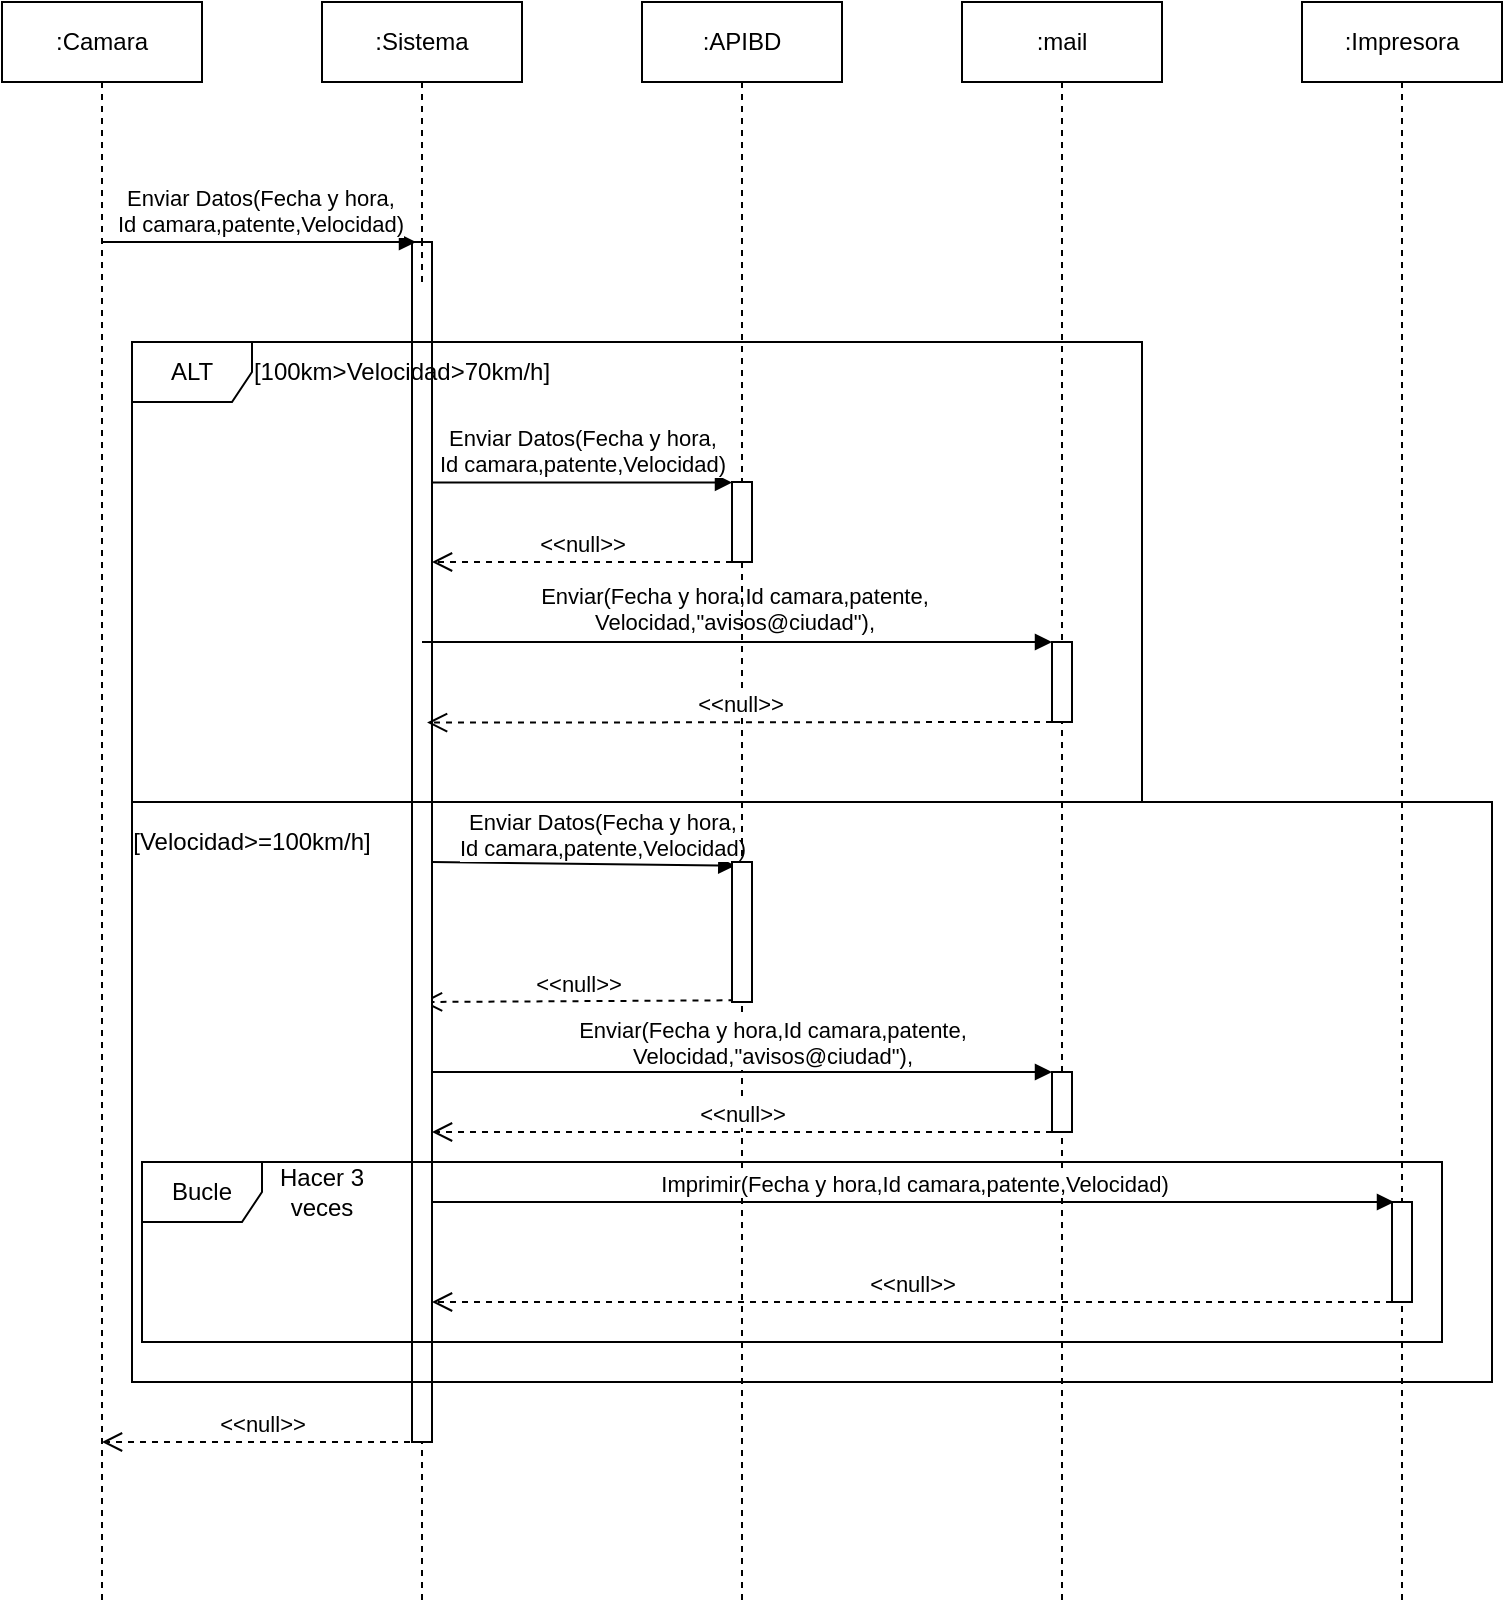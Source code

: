 <mxfile version="20.5.1" type="device"><diagram id="DhxCyIgcvSnGp0ChlUlM" name="Página-1"><mxGraphModel dx="867" dy="482" grid="1" gridSize="10" guides="1" tooltips="1" connect="1" arrows="1" fold="1" page="1" pageScale="1" pageWidth="827" pageHeight="1169" math="0" shadow="0"><root><mxCell id="0"/><mxCell id="1" parent="0"/><mxCell id="lXhGQuQDfE0vnQB5XV4F-2" value=":Sistema" style="shape=umlLifeline;perimeter=lifelinePerimeter;whiteSpace=wrap;html=1;container=1;collapsible=0;recursiveResize=0;outlineConnect=0;" parent="1" vertex="1"><mxGeometry x="310" y="40" width="100" height="800" as="geometry"/></mxCell><mxCell id="NP3t7J03h0VB5bMMIutp-10" value="Enviar Datos(Fecha y hora,&lt;br&gt;Id camara,patente,Velocidad)" style="html=1;verticalAlign=bottom;endArrow=block;rounded=0;entryX=0.165;entryY=0.026;entryDx=0;entryDy=0;entryPerimeter=0;" parent="lXhGQuQDfE0vnQB5XV4F-2" target="Zehf2TCZTE_mLQNqnTvL-61" edge="1"><mxGeometry x="0.121" y="-1" width="80" relative="1" as="geometry"><mxPoint x="55" y="430" as="sourcePoint"/><mxPoint x="135" y="430" as="targetPoint"/><mxPoint as="offset"/></mxGeometry></mxCell><mxCell id="NP3t7J03h0VB5bMMIutp-11" value="&amp;lt;&amp;lt;null&amp;gt;&amp;gt;" style="html=1;verticalAlign=bottom;endArrow=open;dashed=1;endSize=8;rounded=0;" parent="lXhGQuQDfE0vnQB5XV4F-2" edge="1"><mxGeometry relative="1" as="geometry"><mxPoint x="206.24" y="499.15" as="sourcePoint"/><mxPoint x="50" y="500" as="targetPoint"/></mxGeometry></mxCell><mxCell id="Zehf2TCZTE_mLQNqnTvL-79" value="Hacer 3 veces" style="text;html=1;strokeColor=none;fillColor=none;align=center;verticalAlign=middle;whiteSpace=wrap;rounded=0;" parent="lXhGQuQDfE0vnQB5XV4F-2" vertex="1"><mxGeometry x="-30" y="580" width="60" height="30" as="geometry"/></mxCell><mxCell id="NP3t7J03h0VB5bMMIutp-12" value="&amp;lt;&amp;lt;null&amp;gt;&amp;gt;" style="html=1;verticalAlign=bottom;endArrow=open;dashed=1;endSize=8;rounded=0;" parent="lXhGQuQDfE0vnQB5XV4F-2" target="lXhGQuQDfE0vnQB5XV4F-3" edge="1"><mxGeometry relative="1" as="geometry"><mxPoint x="50" y="720" as="sourcePoint"/><mxPoint x="-30" y="720" as="targetPoint"/></mxGeometry></mxCell><mxCell id="Zehf2TCZTE_mLQNqnTvL-4" value="" style="html=1;points=[];perimeter=orthogonalPerimeter;fillColor=default;" parent="1" vertex="1"><mxGeometry x="355" y="160" width="10" height="600" as="geometry"/></mxCell><mxCell id="Zehf2TCZTE_mLQNqnTvL-45" value="" style="rounded=0;whiteSpace=wrap;html=1;strokeColor=default;fillColor=none;" parent="1" vertex="1"><mxGeometry x="215" y="440" width="680" height="290" as="geometry"/></mxCell><mxCell id="Zehf2TCZTE_mLQNqnTvL-78" value="Bucle" style="shape=umlFrame;whiteSpace=wrap;html=1;strokeColor=default;fillColor=default;" parent="1" vertex="1"><mxGeometry x="220" y="620" width="650" height="90" as="geometry"/></mxCell><mxCell id="Zehf2TCZTE_mLQNqnTvL-38" value="Enviar(Fecha y hora,Id camara,patente,&lt;br&gt;Velocidad,&quot;avisos@ciudad&quot;)," style="html=1;verticalAlign=bottom;endArrow=block;rounded=0;entryX=0;entryY=0;entryDx=0;entryDy=0;entryPerimeter=0;" parent="1" target="Zehf2TCZTE_mLQNqnTvL-39" edge="1"><mxGeometry x="-0.016" y="1" width="80" relative="1" as="geometry"><mxPoint x="360" y="360" as="sourcePoint"/><mxPoint x="440" y="340" as="targetPoint"/><mxPoint x="1" as="offset"/></mxGeometry></mxCell><mxCell id="NP3t7J03h0VB5bMMIutp-8" value="ALT" style="shape=umlFrame;whiteSpace=wrap;html=1;fillColor=default;" parent="1" vertex="1"><mxGeometry x="215" y="210" width="505" height="230" as="geometry"/></mxCell><mxCell id="lXhGQuQDfE0vnQB5XV4F-3" value=":Camara" style="shape=umlLifeline;perimeter=lifelinePerimeter;whiteSpace=wrap;html=1;container=1;collapsible=0;recursiveResize=0;outlineConnect=0;" parent="1" vertex="1"><mxGeometry x="150" y="40" width="100" height="800" as="geometry"/></mxCell><mxCell id="lXhGQuQDfE0vnQB5XV4F-4" value=":APIBD" style="shape=umlLifeline;perimeter=lifelinePerimeter;whiteSpace=wrap;html=1;container=1;collapsible=0;recursiveResize=0;outlineConnect=0;" parent="1" vertex="1"><mxGeometry x="470" y="40" width="100" height="800" as="geometry"/></mxCell><mxCell id="Zehf2TCZTE_mLQNqnTvL-61" value="" style="html=1;points=[];perimeter=orthogonalPerimeter;strokeColor=default;fillColor=default;" parent="lXhGQuQDfE0vnQB5XV4F-4" vertex="1"><mxGeometry x="45" y="430" width="10" height="70" as="geometry"/></mxCell><mxCell id="Zehf2TCZTE_mLQNqnTvL-12" value="" style="html=1;verticalAlign=bottom;endArrow=none;dashed=1;endSize=8;rounded=0;" parent="1" target="Zehf2TCZTE_mLQNqnTvL-4" edge="1"><mxGeometry relative="1" as="geometry"><mxPoint x="360" y="180" as="sourcePoint"/><mxPoint x="210" y="180" as="targetPoint"/></mxGeometry></mxCell><mxCell id="Zehf2TCZTE_mLQNqnTvL-22" value="[100km&amp;gt;Velocidad&amp;gt;70km/h]" style="text;html=1;strokeColor=none;fillColor=none;align=center;verticalAlign=middle;whiteSpace=wrap;rounded=0;" parent="1" vertex="1"><mxGeometry x="320" y="210" width="60" height="30" as="geometry"/></mxCell><mxCell id="Zehf2TCZTE_mLQNqnTvL-23" value=":mail" style="shape=umlLifeline;perimeter=lifelinePerimeter;whiteSpace=wrap;html=1;container=1;collapsible=0;recursiveResize=0;outlineConnect=0;" parent="1" vertex="1"><mxGeometry x="630" y="40" width="100" height="800" as="geometry"/></mxCell><mxCell id="Zehf2TCZTE_mLQNqnTvL-39" value="" style="html=1;points=[];perimeter=orthogonalPerimeter;" parent="Zehf2TCZTE_mLQNqnTvL-23" vertex="1"><mxGeometry x="45" y="320" width="10" height="40" as="geometry"/></mxCell><mxCell id="Zehf2TCZTE_mLQNqnTvL-63" value="" style="html=1;points=[];perimeter=orthogonalPerimeter;strokeColor=default;fillColor=default;" parent="Zehf2TCZTE_mLQNqnTvL-23" vertex="1"><mxGeometry x="45" y="535" width="10" height="30" as="geometry"/></mxCell><mxCell id="Zehf2TCZTE_mLQNqnTvL-25" value="Enviar Datos(Fecha y hora,&lt;br&gt;Id camara,patente,Velocidad)" style="html=1;verticalAlign=bottom;endArrow=block;rounded=0;entryX=0;entryY=0.007;entryDx=0;entryDy=0;entryPerimeter=0;" parent="1" target="Zehf2TCZTE_mLQNqnTvL-32" edge="1"><mxGeometry width="80" relative="1" as="geometry"><mxPoint x="365" y="280.28" as="sourcePoint"/><mxPoint x="445" y="380" as="targetPoint"/></mxGeometry></mxCell><mxCell id="Zehf2TCZTE_mLQNqnTvL-32" value="" style="html=1;points=[];perimeter=orthogonalPerimeter;" parent="1" vertex="1"><mxGeometry x="515" y="280" width="10" height="40" as="geometry"/></mxCell><mxCell id="Zehf2TCZTE_mLQNqnTvL-46" value="[Velocidad&amp;gt;=100km/h]" style="text;html=1;strokeColor=none;fillColor=none;align=center;verticalAlign=middle;whiteSpace=wrap;rounded=0;" parent="1" vertex="1"><mxGeometry x="245" y="445" width="60" height="30" as="geometry"/></mxCell><mxCell id="Zehf2TCZTE_mLQNqnTvL-48" value="&amp;lt;&amp;lt;null&amp;gt;&amp;gt;" style="html=1;verticalAlign=bottom;endArrow=open;dashed=1;endSize=8;rounded=0;" parent="1" edge="1"><mxGeometry relative="1" as="geometry"><mxPoint x="515" y="320" as="sourcePoint"/><mxPoint x="365" y="320" as="targetPoint"/></mxGeometry></mxCell><mxCell id="Zehf2TCZTE_mLQNqnTvL-58" value=":Impresora" style="shape=umlLifeline;perimeter=lifelinePerimeter;whiteSpace=wrap;html=1;container=1;collapsible=0;recursiveResize=0;outlineConnect=0;" parent="1" vertex="1"><mxGeometry x="800" y="40" width="100" height="800" as="geometry"/></mxCell><mxCell id="Zehf2TCZTE_mLQNqnTvL-73" value="" style="html=1;points=[];perimeter=orthogonalPerimeter;strokeColor=default;fillColor=default;" parent="Zehf2TCZTE_mLQNqnTvL-58" vertex="1"><mxGeometry x="45" y="600" width="10" height="50" as="geometry"/></mxCell><mxCell id="Zehf2TCZTE_mLQNqnTvL-84" value="&amp;lt;&amp;lt;null&amp;gt;&amp;gt;" style="html=1;verticalAlign=bottom;endArrow=open;dashed=1;endSize=8;rounded=0;" parent="Zehf2TCZTE_mLQNqnTvL-58" edge="1"><mxGeometry relative="1" as="geometry"><mxPoint x="45" y="650" as="sourcePoint"/><mxPoint x="-435" y="650" as="targetPoint"/></mxGeometry></mxCell><mxCell id="Zehf2TCZTE_mLQNqnTvL-62" value="Enviar(Fecha y hora,Id camara,patente,&lt;br&gt;Velocidad,&quot;avisos@ciudad&quot;)," style="html=1;verticalAlign=bottom;endArrow=block;rounded=0;entryX=0;entryY=0;entryDx=0;entryDy=0;entryPerimeter=0;" parent="1" target="Zehf2TCZTE_mLQNqnTvL-63" edge="1"><mxGeometry x="0.097" y="-1" width="80" relative="1" as="geometry"><mxPoint x="365" y="575" as="sourcePoint"/><mxPoint x="670" y="790" as="targetPoint"/><mxPoint as="offset"/></mxGeometry></mxCell><mxCell id="Zehf2TCZTE_mLQNqnTvL-64" value="&amp;lt;&amp;lt;null&amp;gt;&amp;gt;" style="html=1;verticalAlign=bottom;endArrow=open;dashed=1;endSize=8;rounded=0;exitX=0;exitY=1;exitDx=0;exitDy=0;exitPerimeter=0;" parent="1" source="Zehf2TCZTE_mLQNqnTvL-63" edge="1"><mxGeometry relative="1" as="geometry"><mxPoint x="675" y="820" as="sourcePoint"/><mxPoint x="365" y="605" as="targetPoint"/></mxGeometry></mxCell><mxCell id="Zehf2TCZTE_mLQNqnTvL-83" value="Imprimir(Fecha y hora,Id camara,patente,Velocidad)" style="html=1;verticalAlign=bottom;endArrow=block;rounded=0;entryX=0.1;entryY=0;entryDx=0;entryDy=0;entryPerimeter=0;" parent="1" target="Zehf2TCZTE_mLQNqnTvL-73" edge="1"><mxGeometry width="80" relative="1" as="geometry"><mxPoint x="365" y="640" as="sourcePoint"/><mxPoint x="840" y="900" as="targetPoint"/></mxGeometry></mxCell><mxCell id="Zehf2TCZTE_mLQNqnTvL-3" value="Enviar Datos(Fecha y hora,&lt;br&gt;Id camara,patente,Velocidad)" style="html=1;verticalAlign=bottom;endArrow=block;rounded=0;entryX=0.2;entryY=0;entryDx=0;entryDy=0;entryPerimeter=0;" parent="1" source="lXhGQuQDfE0vnQB5XV4F-3" target="Zehf2TCZTE_mLQNqnTvL-4" edge="1"><mxGeometry width="80" relative="1" as="geometry"><mxPoint x="207.5" y="160" as="sourcePoint"/><mxPoint x="360" y="160" as="targetPoint"/><Array as="points"/></mxGeometry></mxCell><mxCell id="Zehf2TCZTE_mLQNqnTvL-40" value="&amp;lt;&amp;lt;null&amp;gt;&amp;gt;" style="html=1;verticalAlign=bottom;endArrow=open;dashed=1;endSize=8;rounded=0;entryX=0.753;entryY=1.01;entryDx=0;entryDy=0;entryPerimeter=0;" parent="1" edge="1"><mxGeometry relative="1" as="geometry"><mxPoint x="675" y="400" as="sourcePoint"/><mxPoint x="362.53" y="400.3" as="targetPoint"/></mxGeometry></mxCell></root></mxGraphModel></diagram></mxfile>